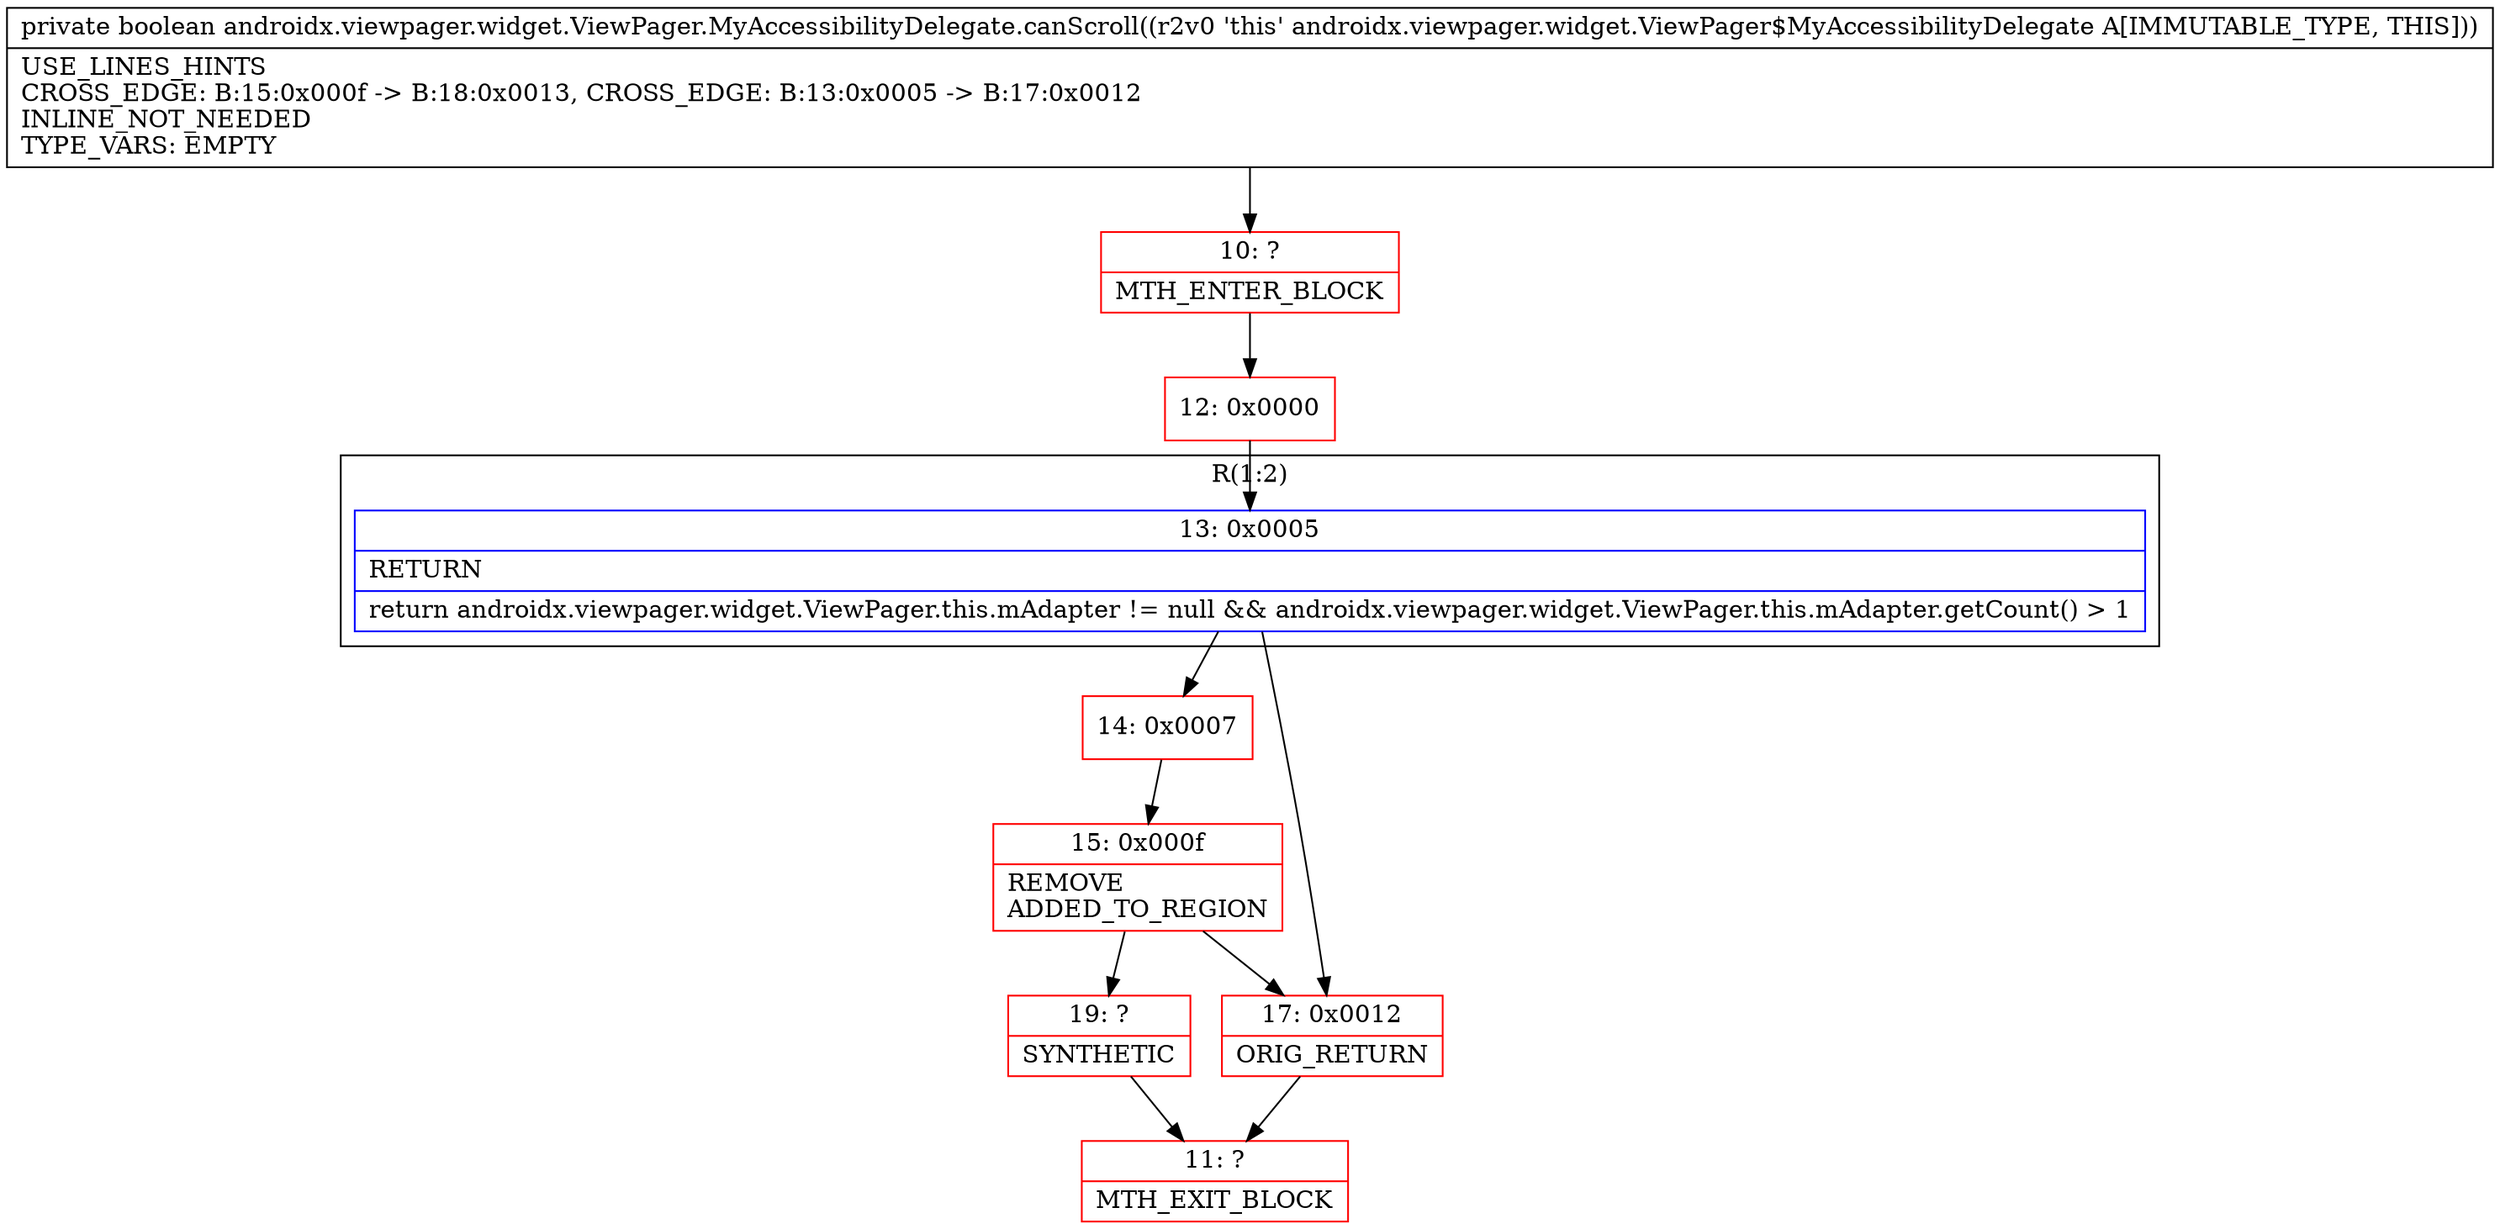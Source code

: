 digraph "CFG forandroidx.viewpager.widget.ViewPager.MyAccessibilityDelegate.canScroll()Z" {
subgraph cluster_Region_1479199488 {
label = "R(1:2)";
node [shape=record,color=blue];
Node_13 [shape=record,label="{13\:\ 0x0005|RETURN\l|return androidx.viewpager.widget.ViewPager.this.mAdapter != null && androidx.viewpager.widget.ViewPager.this.mAdapter.getCount() \> 1\l}"];
}
Node_10 [shape=record,color=red,label="{10\:\ ?|MTH_ENTER_BLOCK\l}"];
Node_12 [shape=record,color=red,label="{12\:\ 0x0000}"];
Node_14 [shape=record,color=red,label="{14\:\ 0x0007}"];
Node_15 [shape=record,color=red,label="{15\:\ 0x000f|REMOVE\lADDED_TO_REGION\l}"];
Node_19 [shape=record,color=red,label="{19\:\ ?|SYNTHETIC\l}"];
Node_11 [shape=record,color=red,label="{11\:\ ?|MTH_EXIT_BLOCK\l}"];
Node_17 [shape=record,color=red,label="{17\:\ 0x0012|ORIG_RETURN\l}"];
MethodNode[shape=record,label="{private boolean androidx.viewpager.widget.ViewPager.MyAccessibilityDelegate.canScroll((r2v0 'this' androidx.viewpager.widget.ViewPager$MyAccessibilityDelegate A[IMMUTABLE_TYPE, THIS]))  | USE_LINES_HINTS\lCROSS_EDGE: B:15:0x000f \-\> B:18:0x0013, CROSS_EDGE: B:13:0x0005 \-\> B:17:0x0012\lINLINE_NOT_NEEDED\lTYPE_VARS: EMPTY\l}"];
MethodNode -> Node_10;Node_13 -> Node_14;
Node_13 -> Node_17;
Node_10 -> Node_12;
Node_12 -> Node_13;
Node_14 -> Node_15;
Node_15 -> Node_17;
Node_15 -> Node_19;
Node_19 -> Node_11;
Node_17 -> Node_11;
}

